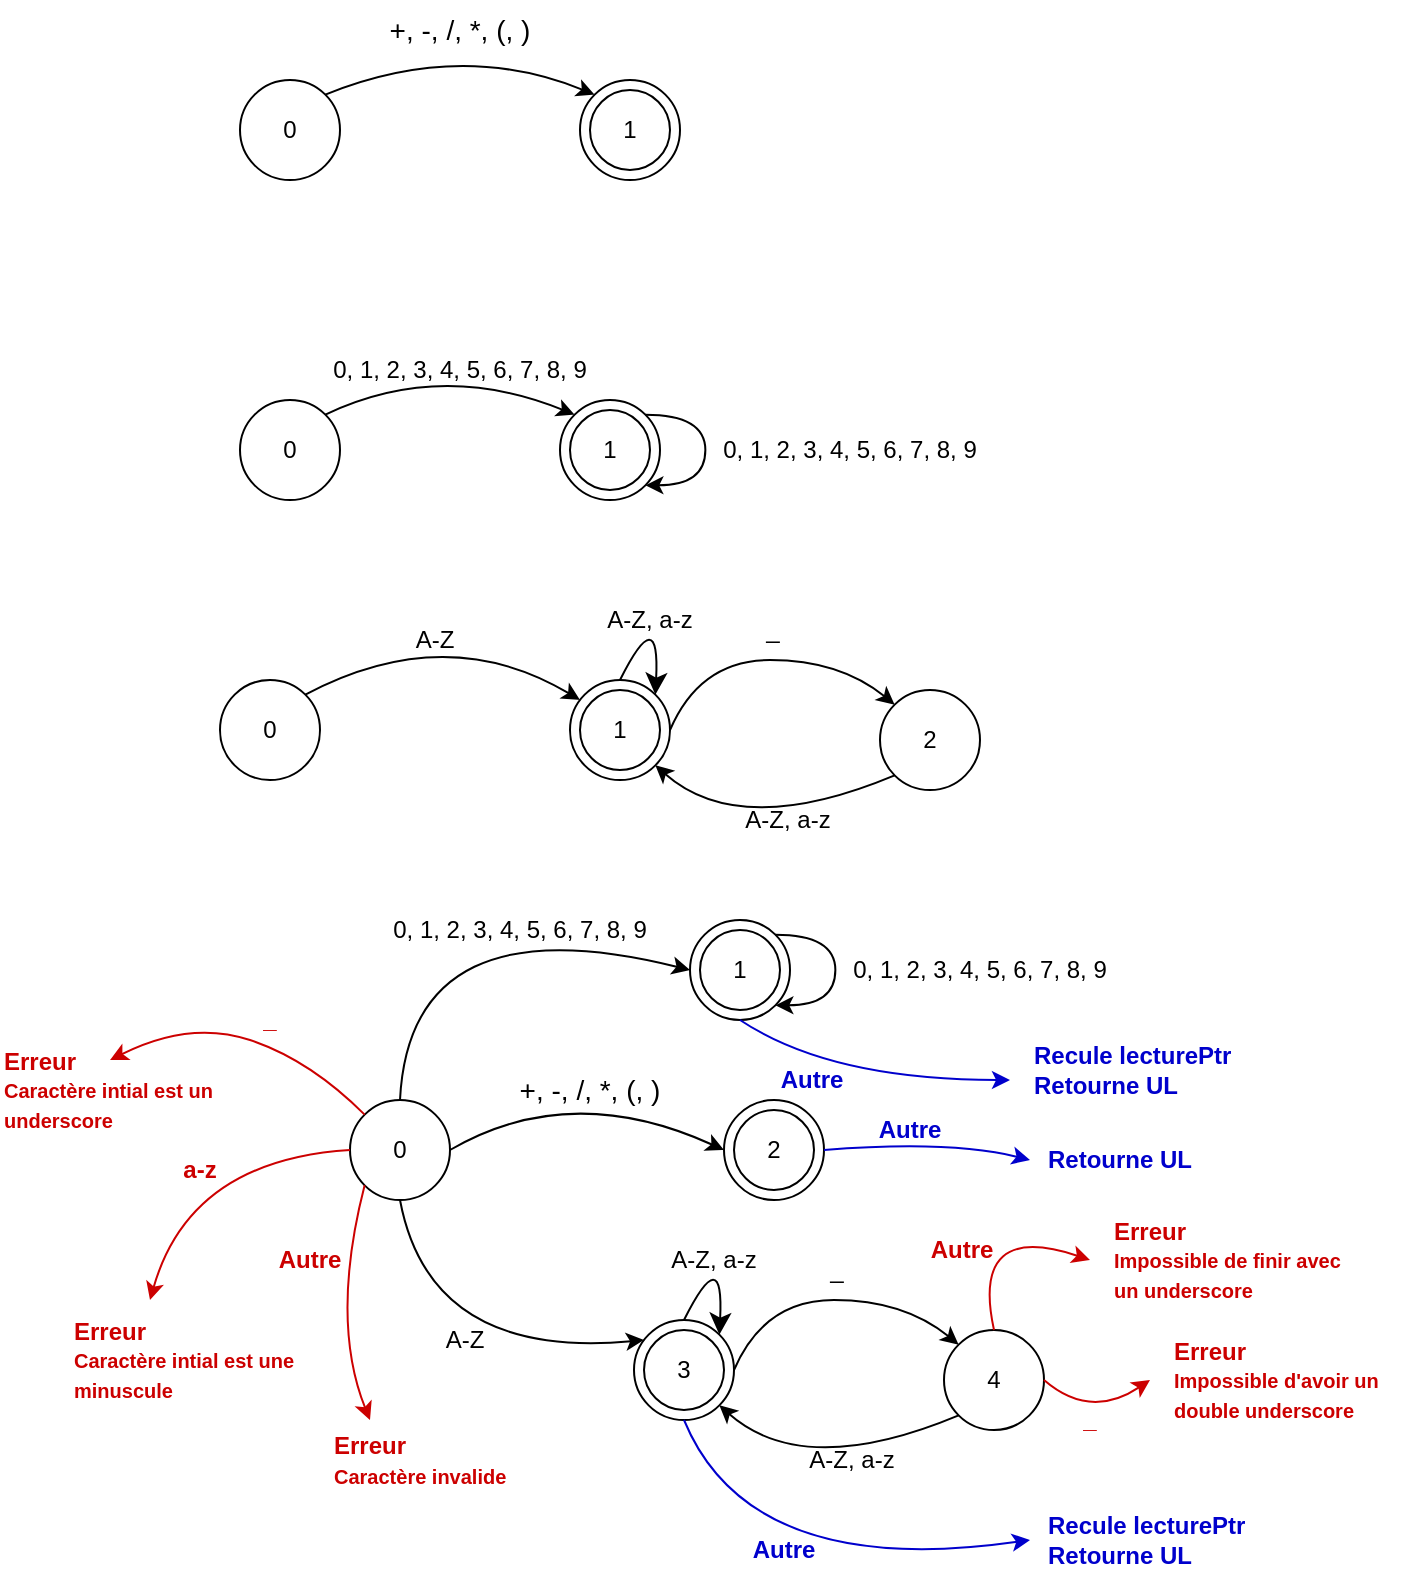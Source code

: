 <mxfile version="24.1.0" type="device">
  <diagram name="Page-1" id="JVKHcvncPz6F8ZyeNGBo">
    <mxGraphModel dx="1036" dy="606" grid="1" gridSize="10" guides="1" tooltips="1" connect="1" arrows="1" fold="1" page="1" pageScale="1" pageWidth="827" pageHeight="1169" math="0" shadow="0">
      <root>
        <mxCell id="0" />
        <mxCell id="1" parent="0" />
        <mxCell id="4h8GjB9_1GIZEDp0i1DM-1" value="0" style="ellipse;whiteSpace=wrap;html=1;aspect=fixed;" vertex="1" parent="1">
          <mxGeometry x="130" y="250" width="50" height="50" as="geometry" />
        </mxCell>
        <mxCell id="4h8GjB9_1GIZEDp0i1DM-3" value="1" style="ellipse;whiteSpace=wrap;html=1;aspect=fixed;" vertex="1" parent="1">
          <mxGeometry x="300" y="250" width="50" height="50" as="geometry" />
        </mxCell>
        <mxCell id="4h8GjB9_1GIZEDp0i1DM-4" value="1" style="ellipse;whiteSpace=wrap;html=1;aspect=fixed;" vertex="1" parent="1">
          <mxGeometry x="305" y="255" width="40" height="40" as="geometry" />
        </mxCell>
        <mxCell id="4h8GjB9_1GIZEDp0i1DM-5" value="" style="endArrow=classic;html=1;rounded=0;exitX=1;exitY=0;exitDx=0;exitDy=0;entryX=0;entryY=0;entryDx=0;entryDy=0;curved=1;" edge="1" parent="1" source="4h8GjB9_1GIZEDp0i1DM-1" target="4h8GjB9_1GIZEDp0i1DM-3">
          <mxGeometry width="50" height="50" relative="1" as="geometry">
            <mxPoint x="180" y="250" as="sourcePoint" />
            <mxPoint x="230" y="200" as="targetPoint" />
            <Array as="points">
              <mxPoint x="240" y="230" />
            </Array>
          </mxGeometry>
        </mxCell>
        <mxCell id="4h8GjB9_1GIZEDp0i1DM-6" value="&lt;font style=&quot;font-size: 14px;&quot;&gt;+, -, /, *, (, )&lt;/font&gt;" style="text;html=1;align=center;verticalAlign=middle;whiteSpace=wrap;rounded=0;" vertex="1" parent="1">
          <mxGeometry x="190" y="210" width="100" height="30" as="geometry" />
        </mxCell>
        <mxCell id="4h8GjB9_1GIZEDp0i1DM-8" value="0" style="ellipse;whiteSpace=wrap;html=1;aspect=fixed;" vertex="1" parent="1">
          <mxGeometry x="130" y="410" width="50" height="50" as="geometry" />
        </mxCell>
        <mxCell id="4h8GjB9_1GIZEDp0i1DM-9" value="0" style="ellipse;whiteSpace=wrap;html=1;aspect=fixed;" vertex="1" parent="1">
          <mxGeometry x="290" y="410" width="50" height="50" as="geometry" />
        </mxCell>
        <mxCell id="4h8GjB9_1GIZEDp0i1DM-10" value="1" style="ellipse;whiteSpace=wrap;html=1;aspect=fixed;" vertex="1" parent="1">
          <mxGeometry x="295" y="415" width="40" height="40" as="geometry" />
        </mxCell>
        <mxCell id="4h8GjB9_1GIZEDp0i1DM-11" value="" style="endArrow=classic;html=1;rounded=0;exitX=1;exitY=0;exitDx=0;exitDy=0;entryX=0;entryY=0;entryDx=0;entryDy=0;curved=1;" edge="1" parent="1" source="4h8GjB9_1GIZEDp0i1DM-8" target="4h8GjB9_1GIZEDp0i1DM-9">
          <mxGeometry width="50" height="50" relative="1" as="geometry">
            <mxPoint x="166" y="410" as="sourcePoint" />
            <mxPoint x="300" y="410" as="targetPoint" />
            <Array as="points">
              <mxPoint x="230" y="390" />
            </Array>
          </mxGeometry>
        </mxCell>
        <mxCell id="4h8GjB9_1GIZEDp0i1DM-12" value="0, 1, 2, 3, 4, 5, 6, 7, 8, 9" style="text;html=1;align=center;verticalAlign=middle;whiteSpace=wrap;rounded=0;" vertex="1" parent="1">
          <mxGeometry x="165" y="380" width="150" height="30" as="geometry" />
        </mxCell>
        <mxCell id="4h8GjB9_1GIZEDp0i1DM-13" value="0, 1, 2, 3, 4, 5, 6, 7, 8, 9" style="text;html=1;align=center;verticalAlign=middle;whiteSpace=wrap;rounded=0;" vertex="1" parent="1">
          <mxGeometry x="360" y="420" width="150" height="30" as="geometry" />
        </mxCell>
        <mxCell id="4h8GjB9_1GIZEDp0i1DM-17" value="" style="endArrow=classic;html=1;rounded=0;edgeStyle=entityRelationEdgeStyle;entryX=1;entryY=1;entryDx=0;entryDy=0;exitX=1;exitY=0;exitDx=0;exitDy=0;curved=1;" edge="1" parent="1" source="4h8GjB9_1GIZEDp0i1DM-9" target="4h8GjB9_1GIZEDp0i1DM-9">
          <mxGeometry width="50" height="50" relative="1" as="geometry">
            <mxPoint x="360" y="420" as="sourcePoint" />
            <mxPoint x="386" y="465.28" as="targetPoint" />
            <Array as="points">
              <mxPoint x="400" y="440" />
              <mxPoint x="470" y="530" />
              <mxPoint x="490" y="430" />
              <mxPoint x="430" y="435" />
            </Array>
          </mxGeometry>
        </mxCell>
        <mxCell id="4h8GjB9_1GIZEDp0i1DM-18" value="0" style="ellipse;whiteSpace=wrap;html=1;aspect=fixed;" vertex="1" parent="1">
          <mxGeometry x="120" y="550" width="50" height="50" as="geometry" />
        </mxCell>
        <mxCell id="4h8GjB9_1GIZEDp0i1DM-19" value="" style="endArrow=classic;html=1;rounded=0;exitX=1;exitY=0;exitDx=0;exitDy=0;curved=1;" edge="1" parent="1" source="4h8GjB9_1GIZEDp0i1DM-18">
          <mxGeometry width="50" height="50" relative="1" as="geometry">
            <mxPoint x="176" y="547" as="sourcePoint" />
            <mxPoint x="300" y="560" as="targetPoint" />
            <Array as="points">
              <mxPoint x="233" y="520" />
            </Array>
          </mxGeometry>
        </mxCell>
        <mxCell id="4h8GjB9_1GIZEDp0i1DM-20" value="0" style="ellipse;whiteSpace=wrap;html=1;aspect=fixed;" vertex="1" parent="1">
          <mxGeometry x="295" y="550" width="50" height="50" as="geometry" />
        </mxCell>
        <mxCell id="4h8GjB9_1GIZEDp0i1DM-21" value="1" style="ellipse;whiteSpace=wrap;html=1;aspect=fixed;" vertex="1" parent="1">
          <mxGeometry x="300" y="555" width="40" height="40" as="geometry" />
        </mxCell>
        <mxCell id="4h8GjB9_1GIZEDp0i1DM-22" value="A-Z" style="text;html=1;align=center;verticalAlign=middle;whiteSpace=wrap;rounded=0;" vertex="1" parent="1">
          <mxGeometry x="210" y="520" width="35" height="20" as="geometry" />
        </mxCell>
        <mxCell id="4h8GjB9_1GIZEDp0i1DM-24" value="2" style="ellipse;whiteSpace=wrap;html=1;aspect=fixed;" vertex="1" parent="1">
          <mxGeometry x="450" y="555" width="50" height="50" as="geometry" />
        </mxCell>
        <mxCell id="4h8GjB9_1GIZEDp0i1DM-27" value="" style="edgeStyle=elbowEdgeStyle;elbow=vertical;endArrow=classic;html=1;curved=1;rounded=0;endSize=8;startSize=8;exitX=0.5;exitY=0;exitDx=0;exitDy=0;entryX=1;entryY=0;entryDx=0;entryDy=0;" edge="1" parent="1" source="4h8GjB9_1GIZEDp0i1DM-20" target="4h8GjB9_1GIZEDp0i1DM-20">
          <mxGeometry width="50" height="50" relative="1" as="geometry">
            <mxPoint x="300" y="540" as="sourcePoint" />
            <mxPoint x="370" y="500" as="targetPoint" />
            <Array as="points">
              <mxPoint x="340" y="510" />
            </Array>
          </mxGeometry>
        </mxCell>
        <mxCell id="4h8GjB9_1GIZEDp0i1DM-28" value="A-Z, a-z" style="text;html=1;align=center;verticalAlign=middle;whiteSpace=wrap;rounded=0;" vertex="1" parent="1">
          <mxGeometry x="310" y="510" width="50" height="20" as="geometry" />
        </mxCell>
        <mxCell id="4h8GjB9_1GIZEDp0i1DM-29" value="" style="endArrow=classic;html=1;rounded=0;exitX=1;exitY=0.5;exitDx=0;exitDy=0;curved=1;entryX=0;entryY=0;entryDx=0;entryDy=0;" edge="1" parent="1" source="4h8GjB9_1GIZEDp0i1DM-20" target="4h8GjB9_1GIZEDp0i1DM-24">
          <mxGeometry width="50" height="50" relative="1" as="geometry">
            <mxPoint x="345" y="557" as="sourcePoint" />
            <mxPoint x="482" y="560" as="targetPoint" />
            <Array as="points">
              <mxPoint x="360" y="540" />
              <mxPoint x="430" y="540" />
            </Array>
          </mxGeometry>
        </mxCell>
        <mxCell id="4h8GjB9_1GIZEDp0i1DM-31" value="_" style="text;html=1;align=center;verticalAlign=middle;whiteSpace=wrap;rounded=0;" vertex="1" parent="1">
          <mxGeometry x="379" y="520" width="35" height="10" as="geometry" />
        </mxCell>
        <mxCell id="4h8GjB9_1GIZEDp0i1DM-32" value="" style="endArrow=classic;html=1;rounded=0;exitX=0;exitY=1;exitDx=0;exitDy=0;curved=1;entryX=1;entryY=1;entryDx=0;entryDy=0;" edge="1" parent="1" source="4h8GjB9_1GIZEDp0i1DM-24" target="4h8GjB9_1GIZEDp0i1DM-20">
          <mxGeometry width="50" height="50" relative="1" as="geometry">
            <mxPoint x="223" y="667" as="sourcePoint" />
            <mxPoint x="360" y="670" as="targetPoint" />
            <Array as="points">
              <mxPoint x="380" y="630" />
            </Array>
          </mxGeometry>
        </mxCell>
        <mxCell id="4h8GjB9_1GIZEDp0i1DM-33" value="A-Z, a-z" style="text;html=1;align=center;verticalAlign=middle;whiteSpace=wrap;rounded=0;" vertex="1" parent="1">
          <mxGeometry x="379" y="610" width="50" height="20" as="geometry" />
        </mxCell>
        <mxCell id="4h8GjB9_1GIZEDp0i1DM-34" value="0" style="ellipse;whiteSpace=wrap;html=1;aspect=fixed;" vertex="1" parent="1">
          <mxGeometry x="185" y="760" width="50" height="50" as="geometry" />
        </mxCell>
        <mxCell id="4h8GjB9_1GIZEDp0i1DM-35" value="1" style="ellipse;whiteSpace=wrap;html=1;aspect=fixed;" vertex="1" parent="1">
          <mxGeometry x="372" y="760" width="50" height="50" as="geometry" />
        </mxCell>
        <mxCell id="4h8GjB9_1GIZEDp0i1DM-36" value="2" style="ellipse;whiteSpace=wrap;html=1;aspect=fixed;" vertex="1" parent="1">
          <mxGeometry x="377" y="765" width="40" height="40" as="geometry" />
        </mxCell>
        <mxCell id="4h8GjB9_1GIZEDp0i1DM-37" value="" style="endArrow=classic;html=1;rounded=0;exitX=1;exitY=0.5;exitDx=0;exitDy=0;entryX=0;entryY=0.5;entryDx=0;entryDy=0;curved=1;" edge="1" parent="1" source="4h8GjB9_1GIZEDp0i1DM-34" target="4h8GjB9_1GIZEDp0i1DM-35">
          <mxGeometry width="50" height="50" relative="1" as="geometry">
            <mxPoint x="235" y="760" as="sourcePoint" />
            <mxPoint x="285" y="710" as="targetPoint" />
            <Array as="points">
              <mxPoint x="295" y="750" />
            </Array>
          </mxGeometry>
        </mxCell>
        <mxCell id="4h8GjB9_1GIZEDp0i1DM-38" value="&lt;font style=&quot;font-size: 14px;&quot;&gt;+, -, /, *, (, )&lt;/font&gt;" style="text;html=1;align=center;verticalAlign=middle;whiteSpace=wrap;rounded=0;" vertex="1" parent="1">
          <mxGeometry x="255" y="740" width="100" height="30" as="geometry" />
        </mxCell>
        <mxCell id="4h8GjB9_1GIZEDp0i1DM-46" value="0" style="ellipse;whiteSpace=wrap;html=1;aspect=fixed;" vertex="1" parent="1">
          <mxGeometry x="355" y="670" width="50" height="50" as="geometry" />
        </mxCell>
        <mxCell id="4h8GjB9_1GIZEDp0i1DM-47" value="1" style="ellipse;whiteSpace=wrap;html=1;aspect=fixed;" vertex="1" parent="1">
          <mxGeometry x="360" y="675" width="40" height="40" as="geometry" />
        </mxCell>
        <mxCell id="4h8GjB9_1GIZEDp0i1DM-48" value="" style="endArrow=classic;html=1;rounded=0;exitX=0.5;exitY=0;exitDx=0;exitDy=0;entryX=0;entryY=0.5;entryDx=0;entryDy=0;curved=1;" edge="1" parent="1" target="4h8GjB9_1GIZEDp0i1DM-46" source="4h8GjB9_1GIZEDp0i1DM-34">
          <mxGeometry width="50" height="50" relative="1" as="geometry">
            <mxPoint x="183" y="637" as="sourcePoint" />
            <mxPoint x="310" y="630" as="targetPoint" />
            <Array as="points">
              <mxPoint x="215" y="660" />
            </Array>
          </mxGeometry>
        </mxCell>
        <mxCell id="4h8GjB9_1GIZEDp0i1DM-49" value="0, 1, 2, 3, 4, 5, 6, 7, 8, 9" style="text;html=1;align=center;verticalAlign=middle;whiteSpace=wrap;rounded=0;" vertex="1" parent="1">
          <mxGeometry x="195" y="660" width="150" height="30" as="geometry" />
        </mxCell>
        <mxCell id="4h8GjB9_1GIZEDp0i1DM-50" value="0, 1, 2, 3, 4, 5, 6, 7, 8, 9" style="text;html=1;align=center;verticalAlign=middle;whiteSpace=wrap;rounded=0;" vertex="1" parent="1">
          <mxGeometry x="425" y="680" width="150" height="30" as="geometry" />
        </mxCell>
        <mxCell id="4h8GjB9_1GIZEDp0i1DM-51" value="" style="endArrow=classic;html=1;rounded=0;edgeStyle=entityRelationEdgeStyle;entryX=1;entryY=1;entryDx=0;entryDy=0;exitX=1;exitY=0;exitDx=0;exitDy=0;curved=1;" edge="1" parent="1" source="4h8GjB9_1GIZEDp0i1DM-46" target="4h8GjB9_1GIZEDp0i1DM-46">
          <mxGeometry width="50" height="50" relative="1" as="geometry">
            <mxPoint x="425" y="680" as="sourcePoint" />
            <mxPoint x="451" y="725.28" as="targetPoint" />
            <Array as="points">
              <mxPoint x="465" y="700" />
              <mxPoint x="535" y="790" />
              <mxPoint x="555" y="690" />
              <mxPoint x="495" y="695" />
            </Array>
          </mxGeometry>
        </mxCell>
        <mxCell id="4h8GjB9_1GIZEDp0i1DM-52" value="" style="endArrow=classic;html=1;rounded=0;exitX=0.5;exitY=1;exitDx=0;exitDy=0;curved=1;" edge="1" parent="1" source="4h8GjB9_1GIZEDp0i1DM-34">
          <mxGeometry width="50" height="50" relative="1" as="geometry">
            <mxPoint x="195" y="877" as="sourcePoint" />
            <mxPoint x="332" y="880" as="targetPoint" />
            <Array as="points">
              <mxPoint x="225" y="890" />
            </Array>
          </mxGeometry>
        </mxCell>
        <mxCell id="4h8GjB9_1GIZEDp0i1DM-53" value="0" style="ellipse;whiteSpace=wrap;html=1;aspect=fixed;" vertex="1" parent="1">
          <mxGeometry x="327" y="870" width="50" height="50" as="geometry" />
        </mxCell>
        <mxCell id="4h8GjB9_1GIZEDp0i1DM-54" value="3" style="ellipse;whiteSpace=wrap;html=1;aspect=fixed;" vertex="1" parent="1">
          <mxGeometry x="332" y="875" width="40" height="40" as="geometry" />
        </mxCell>
        <mxCell id="4h8GjB9_1GIZEDp0i1DM-55" value="A-Z" style="text;html=1;align=center;verticalAlign=middle;whiteSpace=wrap;rounded=0;" vertex="1" parent="1">
          <mxGeometry x="225" y="870" width="35" height="20" as="geometry" />
        </mxCell>
        <mxCell id="4h8GjB9_1GIZEDp0i1DM-56" value="4" style="ellipse;whiteSpace=wrap;html=1;aspect=fixed;" vertex="1" parent="1">
          <mxGeometry x="482" y="875" width="50" height="50" as="geometry" />
        </mxCell>
        <mxCell id="4h8GjB9_1GIZEDp0i1DM-57" value="" style="edgeStyle=elbowEdgeStyle;elbow=vertical;endArrow=classic;html=1;curved=1;rounded=0;endSize=8;startSize=8;exitX=0.5;exitY=0;exitDx=0;exitDy=0;entryX=1;entryY=0;entryDx=0;entryDy=0;" edge="1" parent="1" source="4h8GjB9_1GIZEDp0i1DM-53" target="4h8GjB9_1GIZEDp0i1DM-53">
          <mxGeometry width="50" height="50" relative="1" as="geometry">
            <mxPoint x="332" y="860" as="sourcePoint" />
            <mxPoint x="402" y="820" as="targetPoint" />
            <Array as="points">
              <mxPoint x="372" y="830" />
            </Array>
          </mxGeometry>
        </mxCell>
        <mxCell id="4h8GjB9_1GIZEDp0i1DM-58" value="A-Z, a-z" style="text;html=1;align=center;verticalAlign=middle;whiteSpace=wrap;rounded=0;" vertex="1" parent="1">
          <mxGeometry x="342" y="830" width="50" height="20" as="geometry" />
        </mxCell>
        <mxCell id="4h8GjB9_1GIZEDp0i1DM-59" value="" style="endArrow=classic;html=1;rounded=0;exitX=1;exitY=0.5;exitDx=0;exitDy=0;curved=1;entryX=0;entryY=0;entryDx=0;entryDy=0;" edge="1" parent="1" source="4h8GjB9_1GIZEDp0i1DM-53" target="4h8GjB9_1GIZEDp0i1DM-56">
          <mxGeometry width="50" height="50" relative="1" as="geometry">
            <mxPoint x="377" y="877" as="sourcePoint" />
            <mxPoint x="514" y="880" as="targetPoint" />
            <Array as="points">
              <mxPoint x="392" y="860" />
              <mxPoint x="462" y="860" />
            </Array>
          </mxGeometry>
        </mxCell>
        <mxCell id="4h8GjB9_1GIZEDp0i1DM-60" value="_" style="text;html=1;align=center;verticalAlign=middle;whiteSpace=wrap;rounded=0;" vertex="1" parent="1">
          <mxGeometry x="411" y="840" width="35" height="10" as="geometry" />
        </mxCell>
        <mxCell id="4h8GjB9_1GIZEDp0i1DM-61" value="" style="endArrow=classic;html=1;rounded=0;exitX=0;exitY=1;exitDx=0;exitDy=0;curved=1;entryX=1;entryY=1;entryDx=0;entryDy=0;" edge="1" parent="1" source="4h8GjB9_1GIZEDp0i1DM-56" target="4h8GjB9_1GIZEDp0i1DM-53">
          <mxGeometry width="50" height="50" relative="1" as="geometry">
            <mxPoint x="255" y="987" as="sourcePoint" />
            <mxPoint x="392" y="990" as="targetPoint" />
            <Array as="points">
              <mxPoint x="412" y="950" />
            </Array>
          </mxGeometry>
        </mxCell>
        <mxCell id="4h8GjB9_1GIZEDp0i1DM-62" value="A-Z, a-z" style="text;html=1;align=center;verticalAlign=middle;whiteSpace=wrap;rounded=0;" vertex="1" parent="1">
          <mxGeometry x="411" y="930" width="50" height="20" as="geometry" />
        </mxCell>
        <mxCell id="4h8GjB9_1GIZEDp0i1DM-63" value="" style="endArrow=classic;html=1;rounded=0;exitX=0.5;exitY=1;exitDx=0;exitDy=0;curved=1;strokeColor=#0000CC;" edge="1" parent="1" source="4h8GjB9_1GIZEDp0i1DM-46">
          <mxGeometry width="50" height="50" relative="1" as="geometry">
            <mxPoint x="461" y="740" as="sourcePoint" />
            <mxPoint x="515" y="750" as="targetPoint" />
            <Array as="points">
              <mxPoint x="425" y="750" />
            </Array>
          </mxGeometry>
        </mxCell>
        <mxCell id="4h8GjB9_1GIZEDp0i1DM-65" value="&lt;b&gt;&lt;font color=&quot;#0000cc&quot;&gt;Recule lecturePtr&lt;/font&gt;&lt;/b&gt;&lt;div&gt;&lt;b&gt;&lt;font color=&quot;#0000cc&quot;&gt;Retourne UL&lt;/font&gt;&lt;/b&gt;&lt;/div&gt;" style="text;html=1;align=left;verticalAlign=middle;whiteSpace=wrap;rounded=0;strokeColor=none;fontColor=#000099;" vertex="1" parent="1">
          <mxGeometry x="525" y="730" width="130" height="30" as="geometry" />
        </mxCell>
        <mxCell id="4h8GjB9_1GIZEDp0i1DM-66" value="" style="endArrow=classic;html=1;rounded=0;exitX=1;exitY=0.5;exitDx=0;exitDy=0;curved=1;strokeColor=#0000CC;" edge="1" parent="1" source="4h8GjB9_1GIZEDp0i1DM-35">
          <mxGeometry width="50" height="50" relative="1" as="geometry">
            <mxPoint x="439.5" y="790" as="sourcePoint" />
            <mxPoint x="525" y="790" as="targetPoint" />
            <Array as="points">
              <mxPoint x="485" y="780" />
            </Array>
          </mxGeometry>
        </mxCell>
        <mxCell id="4h8GjB9_1GIZEDp0i1DM-67" value="&lt;b style=&quot;background-color: initial;&quot;&gt;&lt;font color=&quot;#0000cc&quot;&gt;Retourne UL&lt;/font&gt;&lt;/b&gt;" style="text;html=1;align=left;verticalAlign=middle;whiteSpace=wrap;rounded=0;strokeColor=none;fontColor=#000099;" vertex="1" parent="1">
          <mxGeometry x="532" y="775" width="130" height="30" as="geometry" />
        </mxCell>
        <mxCell id="4h8GjB9_1GIZEDp0i1DM-68" value="" style="endArrow=classic;html=1;rounded=0;exitX=0.5;exitY=1;exitDx=0;exitDy=0;curved=1;strokeColor=#0000CC;" edge="1" parent="1" source="4h8GjB9_1GIZEDp0i1DM-53">
          <mxGeometry width="50" height="50" relative="1" as="geometry">
            <mxPoint x="355" y="995" as="sourcePoint" />
            <mxPoint x="525" y="980" as="targetPoint" />
            <Array as="points">
              <mxPoint x="385" y="1000" />
            </Array>
          </mxGeometry>
        </mxCell>
        <mxCell id="4h8GjB9_1GIZEDp0i1DM-69" value="&lt;b&gt;&lt;font color=&quot;#0000cc&quot;&gt;Recule lecturePtr&lt;/font&gt;&lt;/b&gt;&lt;div&gt;&lt;b&gt;&lt;font color=&quot;#0000cc&quot;&gt;Retourne UL&lt;/font&gt;&lt;/b&gt;&lt;/div&gt;" style="text;html=1;align=left;verticalAlign=middle;whiteSpace=wrap;rounded=0;strokeColor=none;fontColor=#000099;" vertex="1" parent="1">
          <mxGeometry x="532" y="965" width="130" height="30" as="geometry" />
        </mxCell>
        <mxCell id="4h8GjB9_1GIZEDp0i1DM-70" value="" style="endArrow=classic;html=1;rounded=0;exitX=0;exitY=0.5;exitDx=0;exitDy=0;curved=1;strokeColor=#CC0000;" edge="1" parent="1" source="4h8GjB9_1GIZEDp0i1DM-34">
          <mxGeometry width="50" height="50" relative="1" as="geometry">
            <mxPoint x="35" y="870" as="sourcePoint" />
            <mxPoint x="85" y="860" as="targetPoint" />
            <Array as="points">
              <mxPoint x="105" y="790" />
            </Array>
          </mxGeometry>
        </mxCell>
        <mxCell id="4h8GjB9_1GIZEDp0i1DM-71" value="" style="endArrow=classic;html=1;rounded=0;exitX=0;exitY=1;exitDx=0;exitDy=0;curved=1;strokeColor=#CC0000;" edge="1" parent="1" source="4h8GjB9_1GIZEDp0i1DM-34">
          <mxGeometry width="50" height="50" relative="1" as="geometry">
            <mxPoint x="205" y="900" as="sourcePoint" />
            <mxPoint x="195" y="920" as="targetPoint" />
            <Array as="points">
              <mxPoint x="175" y="870" />
            </Array>
          </mxGeometry>
        </mxCell>
        <mxCell id="4h8GjB9_1GIZEDp0i1DM-72" value="&lt;font color=&quot;#cc0000&quot;&gt;&lt;b&gt;a-z&lt;/b&gt;&lt;/font&gt;" style="text;html=1;align=center;verticalAlign=middle;whiteSpace=wrap;rounded=0;" vertex="1" parent="1">
          <mxGeometry x="80" y="780" width="60" height="30" as="geometry" />
        </mxCell>
        <mxCell id="4h8GjB9_1GIZEDp0i1DM-73" value="&lt;font color=&quot;#cc0000&quot;&gt;&lt;b&gt;Erreur&lt;/b&gt;&lt;/font&gt;&lt;div&gt;&lt;font size=&quot;1&quot; color=&quot;#cc0000&quot;&gt;&lt;b style=&quot;&quot;&gt;Caractère intial est une minuscule&lt;/b&gt;&lt;/font&gt;&lt;/div&gt;" style="text;html=1;align=left;verticalAlign=middle;whiteSpace=wrap;rounded=0;" vertex="1" parent="1">
          <mxGeometry x="45" y="875" width="130" height="30" as="geometry" />
        </mxCell>
        <mxCell id="4h8GjB9_1GIZEDp0i1DM-74" value="&lt;font color=&quot;#cc0000&quot;&gt;&lt;b&gt;Autre&lt;/b&gt;&lt;/font&gt;" style="text;html=1;align=center;verticalAlign=middle;whiteSpace=wrap;rounded=0;" vertex="1" parent="1">
          <mxGeometry x="135" y="825" width="60" height="30" as="geometry" />
        </mxCell>
        <mxCell id="4h8GjB9_1GIZEDp0i1DM-75" value="&lt;font color=&quot;#cc0000&quot;&gt;&lt;b&gt;Erreur&lt;/b&gt;&lt;/font&gt;&lt;div&gt;&lt;font size=&quot;1&quot; color=&quot;#cc0000&quot;&gt;&lt;b style=&quot;&quot;&gt;Caractère invalide&lt;/b&gt;&lt;/font&gt;&lt;/div&gt;" style="text;html=1;align=left;verticalAlign=middle;whiteSpace=wrap;rounded=0;" vertex="1" parent="1">
          <mxGeometry x="175" y="925" width="90" height="30" as="geometry" />
        </mxCell>
        <mxCell id="4h8GjB9_1GIZEDp0i1DM-76" value="" style="endArrow=classic;html=1;rounded=0;exitX=0.5;exitY=0;exitDx=0;exitDy=0;curved=1;strokeColor=#CC0000;" edge="1" parent="1" source="4h8GjB9_1GIZEDp0i1DM-56">
          <mxGeometry width="50" height="50" relative="1" as="geometry">
            <mxPoint x="715" y="862.5" as="sourcePoint" />
            <mxPoint x="555" y="840" as="targetPoint" />
            <Array as="points">
              <mxPoint x="495" y="820" />
            </Array>
          </mxGeometry>
        </mxCell>
        <mxCell id="4h8GjB9_1GIZEDp0i1DM-77" value="&lt;font color=&quot;#cc0000&quot;&gt;&lt;b&gt;Autre&lt;/b&gt;&lt;/font&gt;" style="text;html=1;align=center;verticalAlign=middle;whiteSpace=wrap;rounded=0;" vertex="1" parent="1">
          <mxGeometry x="461" y="820" width="60" height="30" as="geometry" />
        </mxCell>
        <mxCell id="4h8GjB9_1GIZEDp0i1DM-78" value="&lt;font color=&quot;#cc0000&quot;&gt;&lt;b&gt;Erreur&lt;/b&gt;&lt;/font&gt;&lt;div&gt;&lt;font size=&quot;1&quot; color=&quot;#cc0000&quot;&gt;&lt;b&gt;Impossible de finir avec un underscore&lt;/b&gt;&lt;/font&gt;&lt;/div&gt;" style="text;html=1;align=left;verticalAlign=middle;whiteSpace=wrap;rounded=0;" vertex="1" parent="1">
          <mxGeometry x="565" y="825" width="120" height="30" as="geometry" />
        </mxCell>
        <mxCell id="4h8GjB9_1GIZEDp0i1DM-79" value="" style="endArrow=classic;html=1;rounded=0;exitX=1;exitY=0.5;exitDx=0;exitDy=0;curved=1;strokeColor=#CC0000;" edge="1" parent="1" source="4h8GjB9_1GIZEDp0i1DM-56">
          <mxGeometry width="50" height="50" relative="1" as="geometry">
            <mxPoint x="557" y="920" as="sourcePoint" />
            <mxPoint x="585" y="900" as="targetPoint" />
            <Array as="points">
              <mxPoint x="555" y="920" />
            </Array>
          </mxGeometry>
        </mxCell>
        <mxCell id="4h8GjB9_1GIZEDp0i1DM-80" value="&lt;font color=&quot;#cc0000&quot;&gt;&lt;b&gt;_&lt;/b&gt;&lt;/font&gt;" style="text;html=1;align=center;verticalAlign=middle;whiteSpace=wrap;rounded=0;" vertex="1" parent="1">
          <mxGeometry x="525" y="905" width="60" height="30" as="geometry" />
        </mxCell>
        <mxCell id="4h8GjB9_1GIZEDp0i1DM-81" value="&lt;font color=&quot;#cc0000&quot;&gt;&lt;b&gt;Erreur&lt;/b&gt;&lt;/font&gt;&lt;div&gt;&lt;font size=&quot;1&quot; color=&quot;#cc0000&quot;&gt;&lt;b&gt;Impossible d&#39;avoir un double underscore&lt;/b&gt;&lt;/font&gt;&lt;/div&gt;" style="text;html=1;align=left;verticalAlign=middle;whiteSpace=wrap;rounded=0;" vertex="1" parent="1">
          <mxGeometry x="595" y="885" width="120" height="30" as="geometry" />
        </mxCell>
        <mxCell id="4h8GjB9_1GIZEDp0i1DM-82" value="&lt;b style=&quot;&quot;&gt;&lt;font color=&quot;#0000cc&quot;&gt;Autre&lt;/font&gt;&lt;/b&gt;" style="text;html=1;align=center;verticalAlign=middle;whiteSpace=wrap;rounded=0;" vertex="1" parent="1">
          <mxGeometry x="435" y="760" width="60" height="30" as="geometry" />
        </mxCell>
        <mxCell id="4h8GjB9_1GIZEDp0i1DM-83" value="&lt;b style=&quot;&quot;&gt;&lt;font color=&quot;#0000cc&quot;&gt;Autre&lt;/font&gt;&lt;/b&gt;" style="text;html=1;align=center;verticalAlign=middle;whiteSpace=wrap;rounded=0;" vertex="1" parent="1">
          <mxGeometry x="386" y="735" width="60" height="30" as="geometry" />
        </mxCell>
        <mxCell id="4h8GjB9_1GIZEDp0i1DM-84" value="&lt;b style=&quot;&quot;&gt;&lt;font color=&quot;#0000cc&quot;&gt;Autre&lt;/font&gt;&lt;/b&gt;" style="text;html=1;align=center;verticalAlign=middle;whiteSpace=wrap;rounded=0;" vertex="1" parent="1">
          <mxGeometry x="372" y="970" width="60" height="30" as="geometry" />
        </mxCell>
        <mxCell id="4h8GjB9_1GIZEDp0i1DM-85" value="" style="endArrow=classic;html=1;rounded=0;exitX=0;exitY=0;exitDx=0;exitDy=0;curved=1;strokeColor=#CC0000;" edge="1" parent="1" source="4h8GjB9_1GIZEDp0i1DM-34">
          <mxGeometry width="50" height="50" relative="1" as="geometry">
            <mxPoint x="160" y="720" as="sourcePoint" />
            <mxPoint x="65" y="740" as="targetPoint" />
            <Array as="points">
              <mxPoint x="165" y="740" />
              <mxPoint x="105" y="720" />
            </Array>
          </mxGeometry>
        </mxCell>
        <mxCell id="4h8GjB9_1GIZEDp0i1DM-86" value="&lt;font color=&quot;#cc0000&quot;&gt;&lt;b&gt;_&lt;/b&gt;&lt;/font&gt;" style="text;html=1;align=center;verticalAlign=middle;whiteSpace=wrap;rounded=0;" vertex="1" parent="1">
          <mxGeometry x="115" y="705" width="60" height="30" as="geometry" />
        </mxCell>
        <mxCell id="4h8GjB9_1GIZEDp0i1DM-87" value="&lt;font color=&quot;#cc0000&quot;&gt;&lt;b&gt;Erreur&lt;/b&gt;&lt;/font&gt;&lt;div&gt;&lt;font size=&quot;1&quot; color=&quot;#cc0000&quot;&gt;&lt;b style=&quot;&quot;&gt;Caractère intial est un underscore&lt;/b&gt;&lt;/font&gt;&lt;/div&gt;" style="text;html=1;align=left;verticalAlign=middle;whiteSpace=wrap;rounded=0;" vertex="1" parent="1">
          <mxGeometry x="10" y="740" width="130" height="30" as="geometry" />
        </mxCell>
      </root>
    </mxGraphModel>
  </diagram>
</mxfile>
